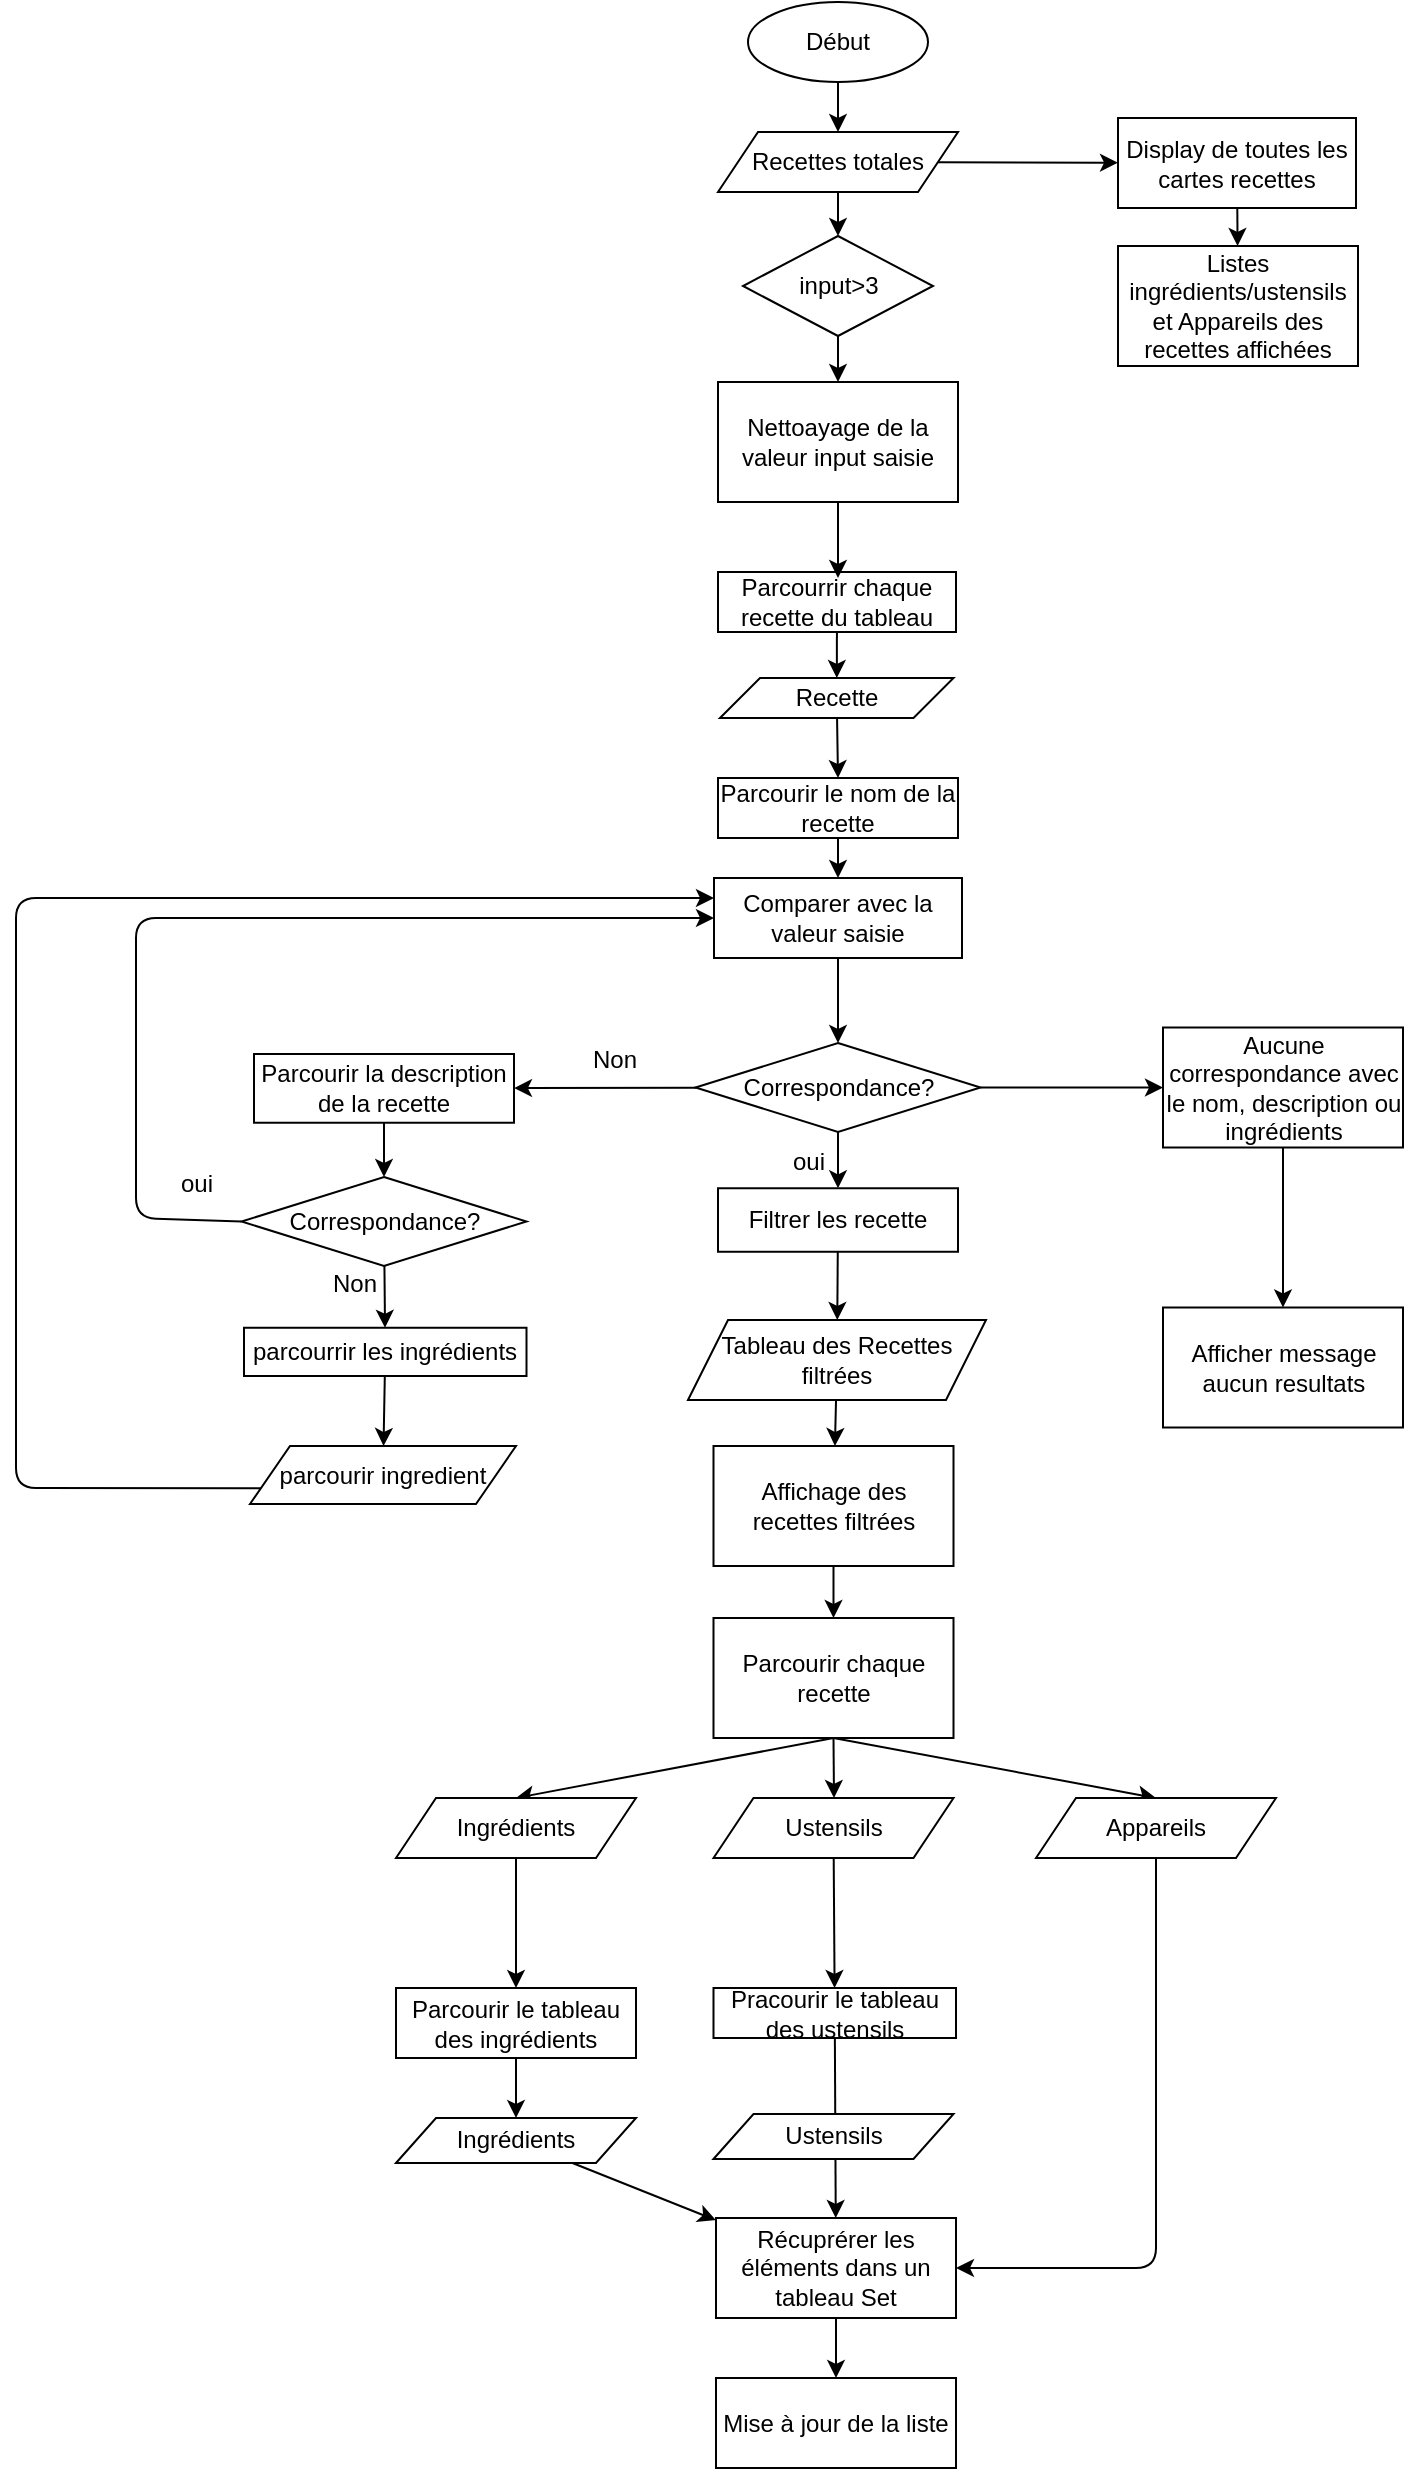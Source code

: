 <mxfile>
    <diagram id="JuuY7jOk0sbCupaLBVmT" name="Page-1">
        <mxGraphModel dx="896" dy="2737" grid="1" gridSize="10" guides="1" tooltips="1" connect="1" arrows="1" fold="1" page="1" pageScale="1" pageWidth="850" pageHeight="1100" math="0" shadow="0">
            <root>
                <mxCell id="0"/>
                <mxCell id="1" parent="0"/>
                <mxCell id="50" value="" style="edgeStyle=none;html=1;" edge="1" parent="1" source="2" target="49">
                    <mxGeometry relative="1" as="geometry"/>
                </mxCell>
                <mxCell id="2" value="Début" style="ellipse;whiteSpace=wrap;html=1;" parent="1" vertex="1">
                    <mxGeometry x="396" y="-1288" width="90" height="40" as="geometry"/>
                </mxCell>
                <mxCell id="106" value="" style="edgeStyle=none;html=1;" edge="1" parent="1" source="48" target="105">
                    <mxGeometry relative="1" as="geometry"/>
                </mxCell>
                <mxCell id="48" value="parcourrir les ingrédients" style="whiteSpace=wrap;html=1;" vertex="1" parent="1">
                    <mxGeometry x="144" y="-625.12" width="141.25" height="24.12" as="geometry"/>
                </mxCell>
                <mxCell id="52" value="" style="edgeStyle=none;html=1;" edge="1" parent="1" source="49" target="51">
                    <mxGeometry relative="1" as="geometry"/>
                </mxCell>
                <mxCell id="98" value="" style="edgeStyle=none;html=1;" edge="1" parent="1" source="49" target="97">
                    <mxGeometry relative="1" as="geometry"/>
                </mxCell>
                <mxCell id="49" value="Recettes totales" style="shape=parallelogram;perimeter=parallelogramPerimeter;whiteSpace=wrap;html=1;fixedSize=1;" vertex="1" parent="1">
                    <mxGeometry x="381" y="-1223" width="120" height="30" as="geometry"/>
                </mxCell>
                <mxCell id="54" value="" style="edgeStyle=none;html=1;entryX=0.5;entryY=0;entryDx=0;entryDy=0;" edge="1" parent="1" source="51" target="107">
                    <mxGeometry relative="1" as="geometry"/>
                </mxCell>
                <mxCell id="51" value="input&amp;gt;3" style="rhombus;whiteSpace=wrap;html=1;" vertex="1" parent="1">
                    <mxGeometry x="393.5" y="-1171" width="95" height="50" as="geometry"/>
                </mxCell>
                <mxCell id="56" value="" style="edgeStyle=none;html=1;" edge="1" parent="1" target="55">
                    <mxGeometry relative="1" as="geometry">
                        <mxPoint x="441" y="-819" as="sourcePoint"/>
                    </mxGeometry>
                </mxCell>
                <mxCell id="114" value="" style="edgeStyle=none;html=1;" edge="1" parent="1" source="53" target="113">
                    <mxGeometry relative="1" as="geometry"/>
                </mxCell>
                <mxCell id="53" value="Parcourir le nom de la recette" style="whiteSpace=wrap;html=1;" vertex="1" parent="1">
                    <mxGeometry x="381" y="-900" width="120" height="30" as="geometry"/>
                </mxCell>
                <mxCell id="58" value="" style="edgeStyle=none;html=1;" edge="1" parent="1" source="55" target="57">
                    <mxGeometry relative="1" as="geometry"/>
                </mxCell>
                <mxCell id="64" value="" style="edgeStyle=none;html=1;" edge="1" parent="1" source="55" target="62">
                    <mxGeometry relative="1" as="geometry"/>
                </mxCell>
                <mxCell id="120" value="" style="edgeStyle=none;html=1;" edge="1" parent="1" source="55" target="119">
                    <mxGeometry relative="1" as="geometry"/>
                </mxCell>
                <mxCell id="55" value="Correspondance?" style="rhombus;whiteSpace=wrap;html=1;" vertex="1" parent="1">
                    <mxGeometry x="369.75" y="-767.5" width="142.5" height="44.5" as="geometry"/>
                </mxCell>
                <mxCell id="94" value="" style="edgeStyle=none;html=1;" edge="1" parent="1" source="57" target="93">
                    <mxGeometry relative="1" as="geometry"/>
                </mxCell>
                <mxCell id="57" value="Filtrer les recette" style="whiteSpace=wrap;html=1;" vertex="1" parent="1">
                    <mxGeometry x="381" y="-694.87" width="120" height="31.75" as="geometry"/>
                </mxCell>
                <mxCell id="59" value="oui" style="text;html=1;align=center;verticalAlign=middle;resizable=0;points=[];autosize=1;strokeColor=none;fillColor=none;" vertex="1" parent="1">
                    <mxGeometry x="406" y="-723" width="40" height="30" as="geometry"/>
                </mxCell>
                <mxCell id="77" value="" style="edgeStyle=none;html=1;" edge="1" parent="1" source="62" target="76">
                    <mxGeometry relative="1" as="geometry"/>
                </mxCell>
                <mxCell id="62" value="Parcourir la description de la recette" style="whiteSpace=wrap;html=1;" vertex="1" parent="1">
                    <mxGeometry x="149" y="-762" width="130" height="34.37" as="geometry"/>
                </mxCell>
                <mxCell id="65" value="Non" style="text;html=1;align=center;verticalAlign=middle;resizable=0;points=[];autosize=1;strokeColor=none;fillColor=none;" vertex="1" parent="1">
                    <mxGeometry x="174" y="-662" width="50" height="30" as="geometry"/>
                </mxCell>
                <mxCell id="78" value="" style="edgeStyle=none;html=1;" edge="1" parent="1" source="76" target="48">
                    <mxGeometry relative="1" as="geometry"/>
                </mxCell>
                <mxCell id="115" style="edgeStyle=none;html=1;exitX=0;exitY=0.5;exitDx=0;exitDy=0;entryX=0;entryY=0.5;entryDx=0;entryDy=0;" edge="1" parent="1" source="76" target="113">
                    <mxGeometry relative="1" as="geometry">
                        <mxPoint x="90" y="-830" as="targetPoint"/>
                        <Array as="points">
                            <mxPoint x="90" y="-680"/>
                            <mxPoint x="90" y="-830"/>
                        </Array>
                    </mxGeometry>
                </mxCell>
                <mxCell id="76" value="Correspondance?" style="rhombus;whiteSpace=wrap;html=1;" vertex="1" parent="1">
                    <mxGeometry x="142.75" y="-700.5" width="142.5" height="44.5" as="geometry"/>
                </mxCell>
                <mxCell id="80" value="oui" style="text;html=1;align=center;verticalAlign=middle;resizable=0;points=[];autosize=1;strokeColor=none;fillColor=none;" vertex="1" parent="1">
                    <mxGeometry x="100" y="-712.5" width="40" height="30" as="geometry"/>
                </mxCell>
                <mxCell id="90" value="Non" style="text;html=1;align=center;verticalAlign=middle;resizable=0;points=[];autosize=1;strokeColor=none;fillColor=none;" vertex="1" parent="1">
                    <mxGeometry x="304" y="-774" width="50" height="30" as="geometry"/>
                </mxCell>
                <mxCell id="123" value="" style="edgeStyle=none;html=1;" edge="1" parent="1" source="93" target="95">
                    <mxGeometry relative="1" as="geometry"/>
                </mxCell>
                <mxCell id="93" value="Tableau des Recettes filtrées" style="shape=parallelogram;perimeter=parallelogramPerimeter;whiteSpace=wrap;html=1;fixedSize=1;" vertex="1" parent="1">
                    <mxGeometry x="366" y="-629" width="149" height="40" as="geometry"/>
                </mxCell>
                <mxCell id="125" value="" style="edgeStyle=none;html=1;" edge="1" parent="1" source="95" target="124">
                    <mxGeometry relative="1" as="geometry"/>
                </mxCell>
                <mxCell id="95" value="Affichage des recettes filtrées" style="whiteSpace=wrap;html=1;" vertex="1" parent="1">
                    <mxGeometry x="378.75" y="-566" width="120" height="60" as="geometry"/>
                </mxCell>
                <mxCell id="100" value="" style="edgeStyle=none;html=1;" edge="1" parent="1" source="97" target="99">
                    <mxGeometry relative="1" as="geometry"/>
                </mxCell>
                <mxCell id="97" value="Display de toutes les cartes recettes" style="whiteSpace=wrap;html=1;" vertex="1" parent="1">
                    <mxGeometry x="581" y="-1230" width="119" height="45" as="geometry"/>
                </mxCell>
                <mxCell id="99" value="Listes ingrédients/ustensils et Appareils des recettes affichées" style="whiteSpace=wrap;html=1;" vertex="1" parent="1">
                    <mxGeometry x="581" y="-1166" width="120" height="60" as="geometry"/>
                </mxCell>
                <mxCell id="109" value="" style="edgeStyle=none;html=1;" edge="1" parent="1" source="102" target="104">
                    <mxGeometry relative="1" as="geometry"/>
                </mxCell>
                <mxCell id="102" value="Parcourrir chaque recette du tableau" style="whiteSpace=wrap;html=1;" vertex="1" parent="1">
                    <mxGeometry x="381" y="-1003" width="119" height="30" as="geometry"/>
                </mxCell>
                <mxCell id="112" value="" style="edgeStyle=none;html=1;" edge="1" parent="1" source="104">
                    <mxGeometry relative="1" as="geometry">
                        <mxPoint x="441" y="-900" as="targetPoint"/>
                    </mxGeometry>
                </mxCell>
                <mxCell id="104" value="Recette" style="shape=parallelogram;perimeter=parallelogramPerimeter;whiteSpace=wrap;html=1;fixedSize=1;" vertex="1" parent="1">
                    <mxGeometry x="382" y="-950" width="116.75" height="20" as="geometry"/>
                </mxCell>
                <mxCell id="116" style="edgeStyle=none;html=1;exitX=0;exitY=0.75;exitDx=0;exitDy=0;entryX=0;entryY=0.25;entryDx=0;entryDy=0;" edge="1" parent="1" source="105" target="113">
                    <mxGeometry relative="1" as="geometry">
                        <Array as="points">
                            <mxPoint x="30" y="-545"/>
                            <mxPoint x="30" y="-840"/>
                        </Array>
                    </mxGeometry>
                </mxCell>
                <mxCell id="105" value="parcourir ingredient" style="shape=parallelogram;perimeter=parallelogramPerimeter;whiteSpace=wrap;html=1;fixedSize=1;" vertex="1" parent="1">
                    <mxGeometry x="147" y="-566" width="133" height="29" as="geometry"/>
                </mxCell>
                <mxCell id="108" value="" style="edgeStyle=none;html=1;" edge="1" parent="1" source="107">
                    <mxGeometry relative="1" as="geometry">
                        <mxPoint x="441" y="-1000" as="targetPoint"/>
                    </mxGeometry>
                </mxCell>
                <mxCell id="107" value="Nettoayage de la valeur input saisie" style="whiteSpace=wrap;html=1;" vertex="1" parent="1">
                    <mxGeometry x="381" y="-1098" width="120" height="60" as="geometry"/>
                </mxCell>
                <mxCell id="113" value="Comparer avec la valeur saisie" style="whiteSpace=wrap;html=1;" vertex="1" parent="1">
                    <mxGeometry x="379" y="-850" width="124" height="40" as="geometry"/>
                </mxCell>
                <mxCell id="122" value="" style="edgeStyle=none;html=1;" edge="1" parent="1" source="119" target="121">
                    <mxGeometry relative="1" as="geometry"/>
                </mxCell>
                <mxCell id="119" value="Aucune correspondance avec le nom, description ou ingrédients" style="whiteSpace=wrap;html=1;" vertex="1" parent="1">
                    <mxGeometry x="603.5" y="-775.25" width="120" height="60" as="geometry"/>
                </mxCell>
                <mxCell id="121" value="Afficher message aucun resultats" style="whiteSpace=wrap;html=1;" vertex="1" parent="1">
                    <mxGeometry x="603.5" y="-635.25" width="120" height="60" as="geometry"/>
                </mxCell>
                <mxCell id="136" style="edgeStyle=none;html=1;exitX=0.5;exitY=1;exitDx=0;exitDy=0;" edge="1" parent="1" source="124">
                    <mxGeometry relative="1" as="geometry">
                        <mxPoint x="280" y="-390" as="targetPoint"/>
                    </mxGeometry>
                </mxCell>
                <mxCell id="137" style="edgeStyle=none;html=1;exitX=0.5;exitY=1;exitDx=0;exitDy=0;" edge="1" parent="1" source="124">
                    <mxGeometry relative="1" as="geometry">
                        <mxPoint x="439" y="-390" as="targetPoint"/>
                    </mxGeometry>
                </mxCell>
                <mxCell id="138" style="edgeStyle=none;html=1;exitX=0.5;exitY=1;exitDx=0;exitDy=0;" edge="1" parent="1" source="124">
                    <mxGeometry relative="1" as="geometry">
                        <mxPoint x="600" y="-390" as="targetPoint"/>
                    </mxGeometry>
                </mxCell>
                <mxCell id="124" value="Parcourir chaque recette" style="whiteSpace=wrap;html=1;" vertex="1" parent="1">
                    <mxGeometry x="378.75" y="-480" width="120" height="60" as="geometry"/>
                </mxCell>
                <mxCell id="145" value="" style="edgeStyle=none;html=1;" edge="1" parent="1" source="139" target="144">
                    <mxGeometry relative="1" as="geometry"/>
                </mxCell>
                <mxCell id="139" value="Ingrédients" style="shape=parallelogram;perimeter=parallelogramPerimeter;whiteSpace=wrap;html=1;fixedSize=1;" vertex="1" parent="1">
                    <mxGeometry x="220" y="-390" width="120" height="30" as="geometry"/>
                </mxCell>
                <mxCell id="143" value="" style="edgeStyle=none;html=1;" edge="1" parent="1" source="140" target="142">
                    <mxGeometry relative="1" as="geometry"/>
                </mxCell>
                <mxCell id="140" value="Ustensils" style="shape=parallelogram;perimeter=parallelogramPerimeter;whiteSpace=wrap;html=1;fixedSize=1;" vertex="1" parent="1">
                    <mxGeometry x="378.75" y="-390" width="120" height="30" as="geometry"/>
                </mxCell>
                <mxCell id="157" value="" style="edgeStyle=none;html=1;entryX=1;entryY=0.5;entryDx=0;entryDy=0;" edge="1" parent="1" source="141" target="150">
                    <mxGeometry relative="1" as="geometry">
                        <mxPoint x="600" y="-295" as="targetPoint"/>
                        <Array as="points">
                            <mxPoint x="600" y="-155"/>
                        </Array>
                    </mxGeometry>
                </mxCell>
                <mxCell id="141" value="Appareils" style="shape=parallelogram;perimeter=parallelogramPerimeter;whiteSpace=wrap;html=1;fixedSize=1;" vertex="1" parent="1">
                    <mxGeometry x="540" y="-390" width="120" height="30" as="geometry"/>
                </mxCell>
                <mxCell id="154" value="" style="edgeStyle=none;html=1;" edge="1" parent="1" source="142" target="150">
                    <mxGeometry relative="1" as="geometry"/>
                </mxCell>
                <mxCell id="142" value="Pracourir le tableau des ustensils" style="whiteSpace=wrap;html=1;" vertex="1" parent="1">
                    <mxGeometry x="378.75" y="-295" width="121.25" height="25" as="geometry"/>
                </mxCell>
                <mxCell id="149" value="" style="edgeStyle=none;html=1;" edge="1" parent="1" source="144" target="148">
                    <mxGeometry relative="1" as="geometry"/>
                </mxCell>
                <mxCell id="144" value="Parcourir le tableau des ingrédients" style="whiteSpace=wrap;html=1;" vertex="1" parent="1">
                    <mxGeometry x="220" y="-295" width="120" height="35" as="geometry"/>
                </mxCell>
                <mxCell id="151" value="" style="edgeStyle=none;html=1;" edge="1" parent="1" source="148" target="150">
                    <mxGeometry relative="1" as="geometry"/>
                </mxCell>
                <mxCell id="148" value="Ingrédients" style="shape=parallelogram;perimeter=parallelogramPerimeter;whiteSpace=wrap;html=1;fixedSize=1;" vertex="1" parent="1">
                    <mxGeometry x="220" y="-230" width="120" height="22.5" as="geometry"/>
                </mxCell>
                <mxCell id="153" value="" style="edgeStyle=none;html=1;" edge="1" parent="1" source="150" target="152">
                    <mxGeometry relative="1" as="geometry"/>
                </mxCell>
                <mxCell id="150" value="Récuprérer les éléments dans un tableau Set" style="whiteSpace=wrap;html=1;" vertex="1" parent="1">
                    <mxGeometry x="380" y="-180" width="120" height="50" as="geometry"/>
                </mxCell>
                <mxCell id="152" value="Mise à jour de la liste" style="whiteSpace=wrap;html=1;" vertex="1" parent="1">
                    <mxGeometry x="380" y="-100" width="120" height="45" as="geometry"/>
                </mxCell>
                <mxCell id="155" value="Ustensils" style="shape=parallelogram;perimeter=parallelogramPerimeter;whiteSpace=wrap;html=1;fixedSize=1;" vertex="1" parent="1">
                    <mxGeometry x="378.75" y="-232" width="120" height="22.5" as="geometry"/>
                </mxCell>
            </root>
        </mxGraphModel>
    </diagram>
</mxfile>